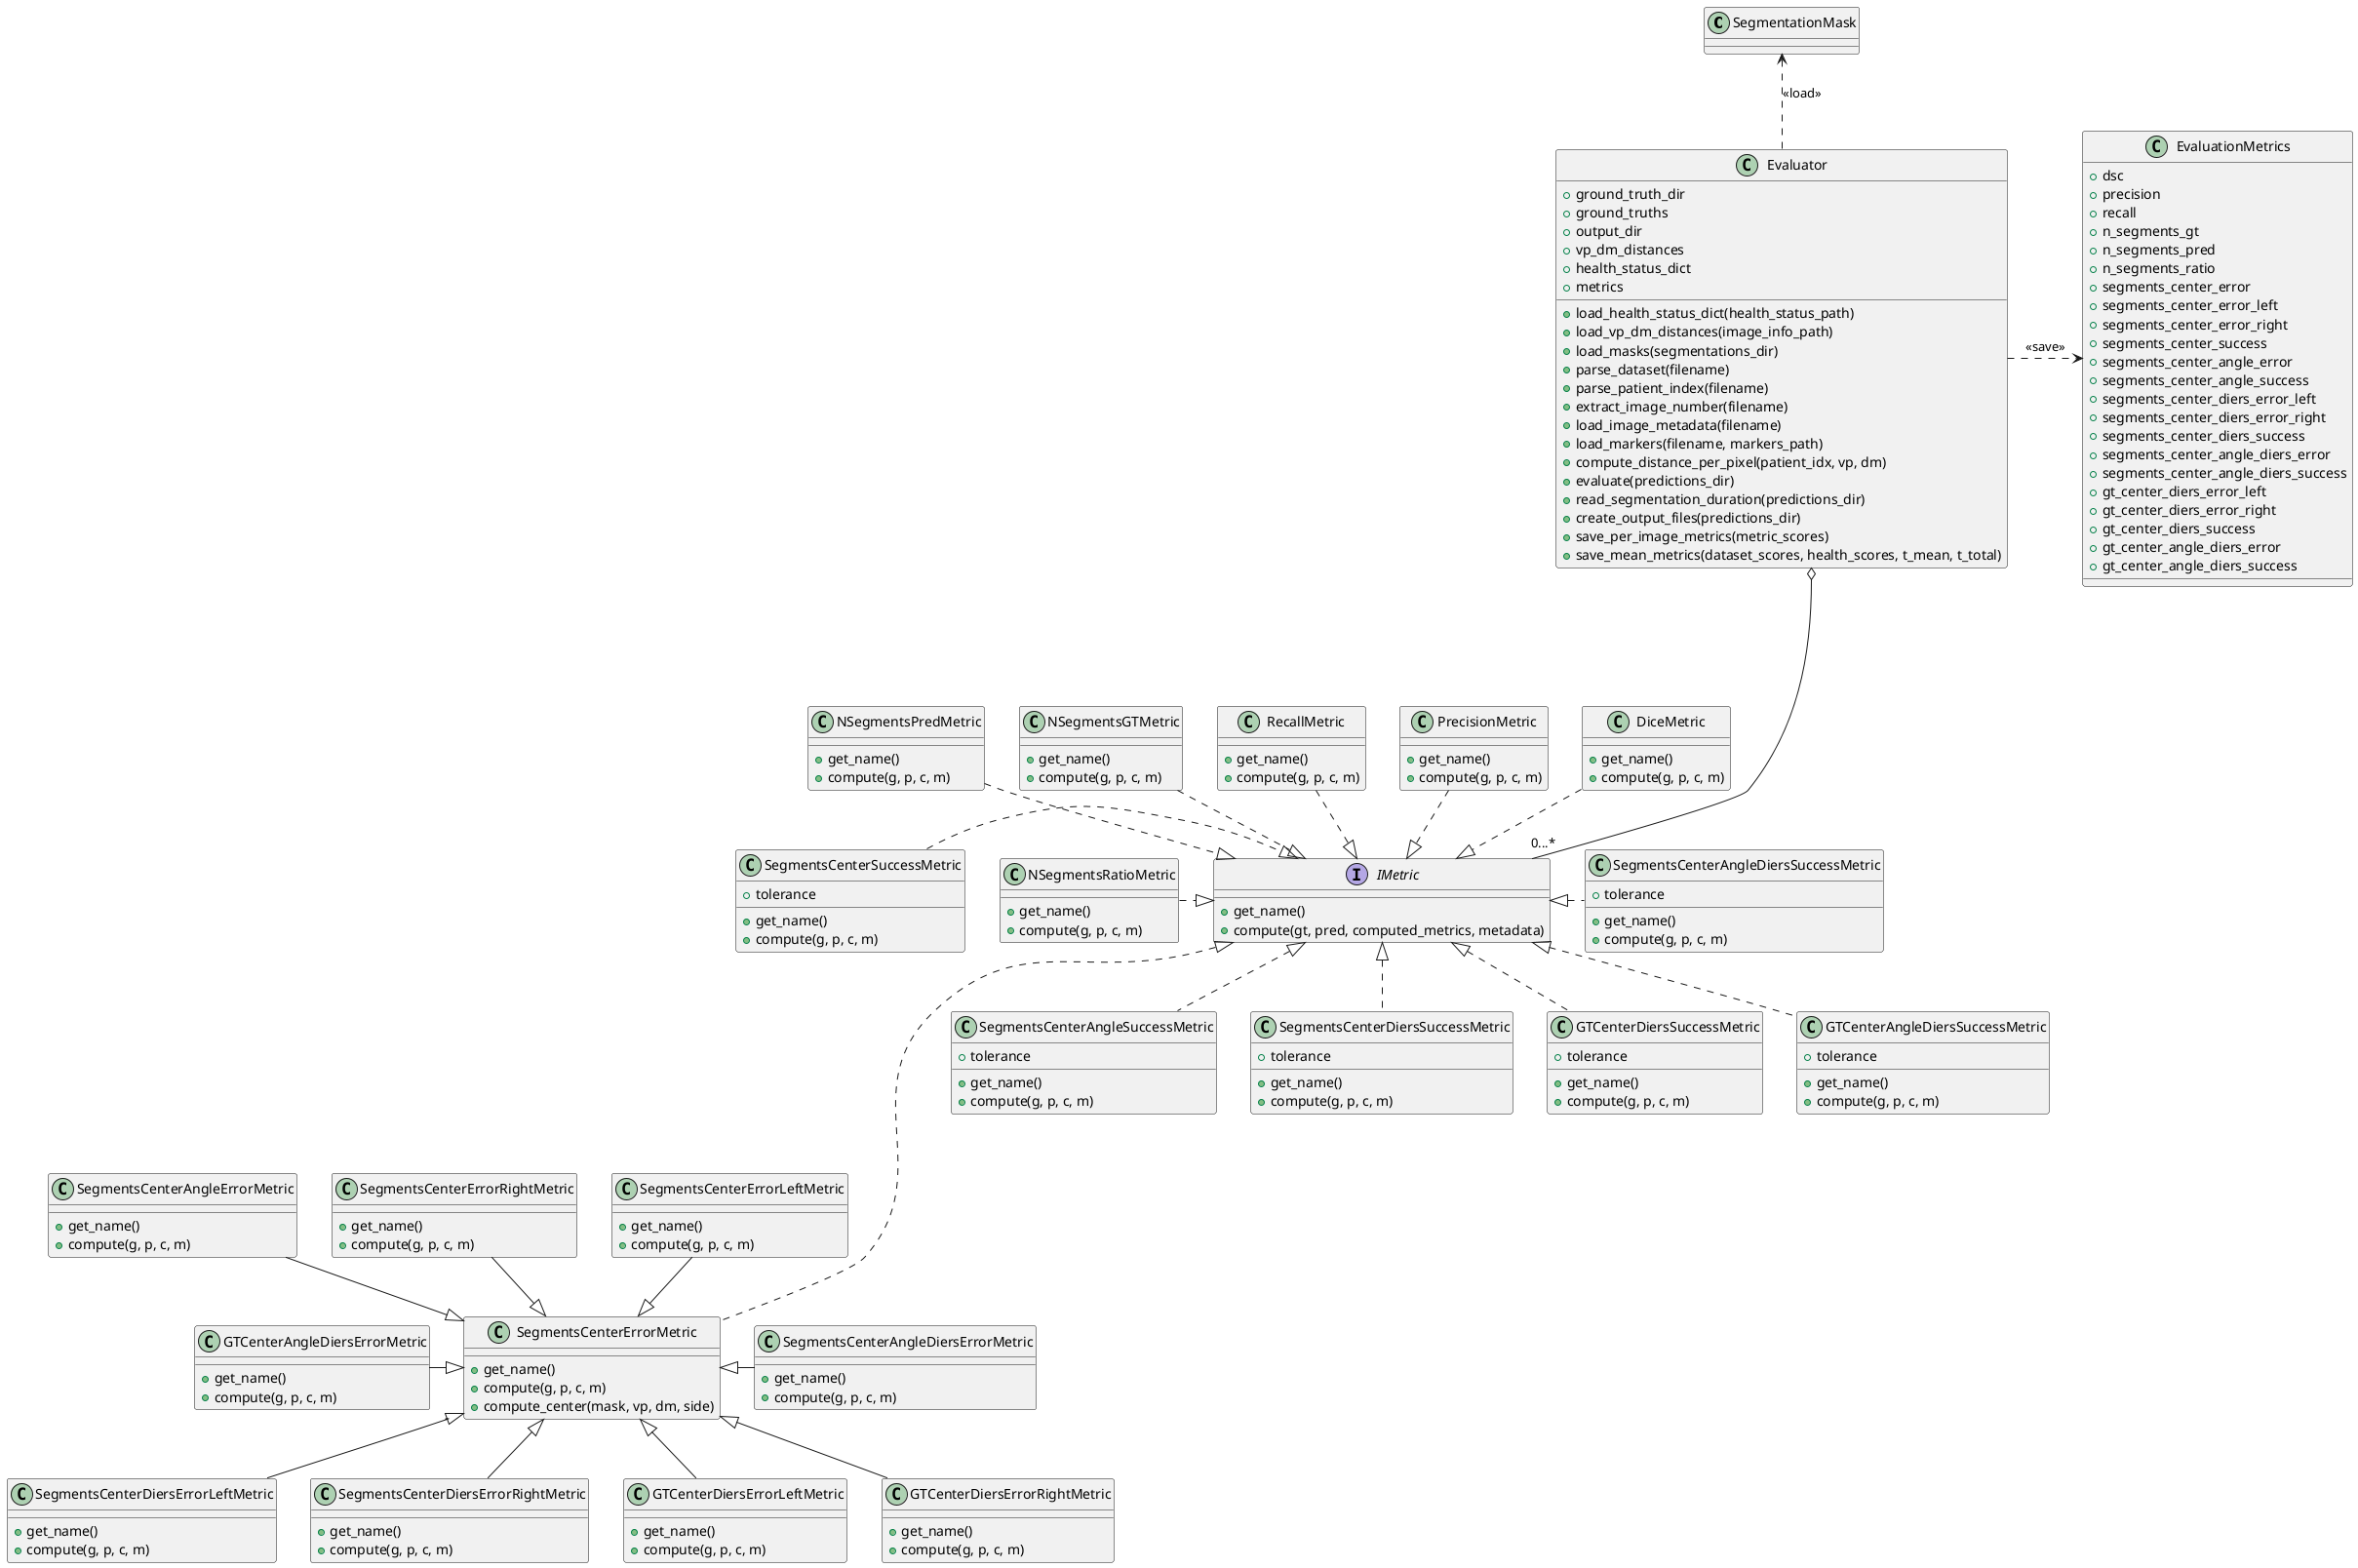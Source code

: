 @startuml

'top to bottom direction
'skinparam nodesep 50
'skinparam ranksep 50
'skinparam linetype ortho


class SegmentationMask {
}

class Evaluator {
    + ground_truth_dir
    + ground_truths
    + output_dir
    + vp_dm_distances
    + health_status_dict
    + metrics
    + load_health_status_dict(health_status_path)
    + load_vp_dm_distances(image_info_path)
    + load_masks(segmentations_dir)
    + parse_dataset(filename)
    + parse_patient_index(filename)
    + extract_image_number(filename)
    + load_image_metadata(filename)
    + load_markers(filename, markers_path)
    + compute_distance_per_pixel(patient_idx, vp, dm)
    + evaluate(predictions_dir)
    + read_segmentation_duration(predictions_dir)
    + create_output_files(predictions_dir)
    + save_per_image_metrics(metric_scores)
    + save_mean_metrics(dataset_scores, health_scores, t_mean, t_total)
}

interface IMetric {
    + get_name()
    + compute(gt, pred, computed_metrics, metadata)
}

class DiceMetric {
    + get_name()
    + compute(g, p, c, m)
}

class PrecisionMetric {
    + get_name()
    + compute(g, p, c, m)
}

class RecallMetric {
    + get_name()
    + compute(g, p, c, m)
}

class NSegmentsGTMetric {
    + get_name()
    + compute(g, p, c, m)
}

class NSegmentsPredMetric {
    + get_name()
    + compute(g, p, c, m)
}

class NSegmentsRatioMetric {
    + get_name()
    + compute(g, p, c, m)
}

class SegmentsCenterErrorMetric {
    + get_name()
    + compute(g, p, c, m)
    + compute_center(mask, vp, dm, side)
}

class SegmentsCenterErrorLeftMetric {
    + get_name()
    + compute(g, p, c, m)
}

class SegmentsCenterErrorRightMetric {
    + get_name()
    + compute(g, p, c, m)
}

class SegmentsCenterSuccessMetric {
    + tolerance
    + get_name()
    + compute(g, p, c, m)
}

class SegmentsCenterAngleErrorMetric {
    + get_name()
    + compute(g, p, c, m)
}

class SegmentsCenterAngleSuccessMetric {
    + tolerance
    + get_name()
    + compute(g, p, c, m)
}

class SegmentsCenterDiersErrorLeftMetric {
    + get_name()
    + compute(g, p, c, m)
}

class SegmentsCenterDiersErrorRightMetric {
    + get_name()
    + compute(g, p, c, m)
}

class SegmentsCenterDiersSuccessMetric {
    + tolerance
    + get_name()
    + compute(g, p, c, m)
}

class SegmentsCenterAngleDiersErrorMetric {
    + get_name()
    + compute(g, p, c, m)
}

class SegmentsCenterAngleDiersSuccessMetric {
    + tolerance
    + get_name()
    + compute(g, p, c, m)
}

class GTCenterDiersErrorLeftMetric {
    + get_name()
    + compute(g, p, c, m)
}

class GTCenterDiersErrorRightMetric {
    + get_name()
    + compute(g, p, c, m)
}

class GTCenterDiersSuccessMetric {
    + tolerance
    + get_name()
    + compute(g, p, c, m)
}

class GTCenterAngleDiersErrorMetric {
    + get_name()
    + compute(g, p, c, m)
}

class GTCenterAngleDiersSuccessMetric {
    + tolerance
    + get_name()
    + compute(g, p, c, m)
}

Evaluator o---- "0...*" IMetric
Evaluator .u.> SegmentationMask : <<load>>

IMetric <|.u. DiceMetric
IMetric <|.u. PrecisionMetric
IMetric <|.u. RecallMetric
IMetric <|.u. NSegmentsGTMetric
IMetric <|.u. NSegmentsPredMetric
IMetric <|.l. NSegmentsRatioMetric
IMetric <|.... SegmentsCenterErrorMetric
IMetric <|.l. SegmentsCenterSuccessMetric
IMetric <|.. SegmentsCenterAngleSuccessMetric
IMetric <|.. GTCenterDiersSuccessMetric
IMetric <|.. GTCenterAngleDiersSuccessMetric
IMetric <|.. SegmentsCenterDiersSuccessMetric
IMetric <|.r. SegmentsCenterAngleDiersSuccessMetric

SegmentsCenterErrorMetric <|-u- SegmentsCenterErrorLeftMetric
SegmentsCenterErrorMetric <|-u- SegmentsCenterErrorRightMetric
SegmentsCenterErrorMetric <|-u- SegmentsCenterAngleErrorMetric
SegmentsCenterErrorMetric <|-l- GTCenterAngleDiersErrorMetric
SegmentsCenterErrorMetric <|-d- GTCenterDiersErrorLeftMetric
SegmentsCenterErrorMetric <|-d- GTCenterDiersErrorRightMetric
SegmentsCenterErrorMetric <|-d- SegmentsCenterDiersErrorLeftMetric
SegmentsCenterErrorMetric <|-d- SegmentsCenterDiersErrorRightMetric
SegmentsCenterErrorMetric <|-r- SegmentsCenterAngleDiersErrorMetric

class EvaluationMetrics {
    + dsc
    + precision
    + recall
    + n_segments_gt
    + n_segments_pred
    + n_segments_ratio
    + segments_center_error
    + segments_center_error_left
    + segments_center_error_right
    + segments_center_success
    + segments_center_angle_error
    + segments_center_angle_success
    + segments_center_diers_error_left
    + segments_center_diers_error_right
    + segments_center_diers_success
    + segments_center_angle_diers_error
    + segments_center_angle_diers_success
    + gt_center_diers_error_left
    + gt_center_diers_error_right
    + gt_center_diers_success
    + gt_center_angle_diers_error
    + gt_center_angle_diers_success
}

Evaluator .r.> EvaluationMetrics : <<save>>

@enduml